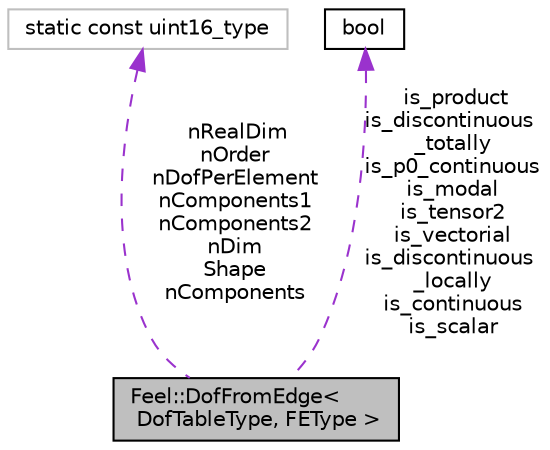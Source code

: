 digraph "Feel::DofFromEdge&lt; DofTableType, FEType &gt;"
{
 // LATEX_PDF_SIZE
  edge [fontname="Helvetica",fontsize="10",labelfontname="Helvetica",labelfontsize="10"];
  node [fontname="Helvetica",fontsize="10",shape=record];
  Node1 [label="Feel::DofFromEdge\<\l DofTableType, FEType \>",height=0.2,width=0.4,color="black", fillcolor="grey75", style="filled", fontcolor="black",tooltip="Local Dof contribution from edge dof."];
  Node2 -> Node1 [dir="back",color="darkorchid3",fontsize="10",style="dashed",label=" nRealDim\nnOrder\nnDofPerElement\nnComponents1\nnComponents2\nnDim\nShape\nnComponents" ,fontname="Helvetica"];
  Node2 [label="static const uint16_type",height=0.2,width=0.4,color="grey75", fillcolor="white", style="filled",tooltip=" "];
  Node3 -> Node1 [dir="back",color="darkorchid3",fontsize="10",style="dashed",label=" is_product\nis_discontinuous\l_totally\nis_p0_continuous\nis_modal\nis_tensor2\nis_vectorial\nis_discontinuous\l_locally\nis_continuous\nis_scalar" ,fontname="Helvetica"];
  Node3 [label="bool",height=0.2,width=0.4,color="black", fillcolor="white", style="filled",URL="$classbool.html",tooltip=" "];
}
